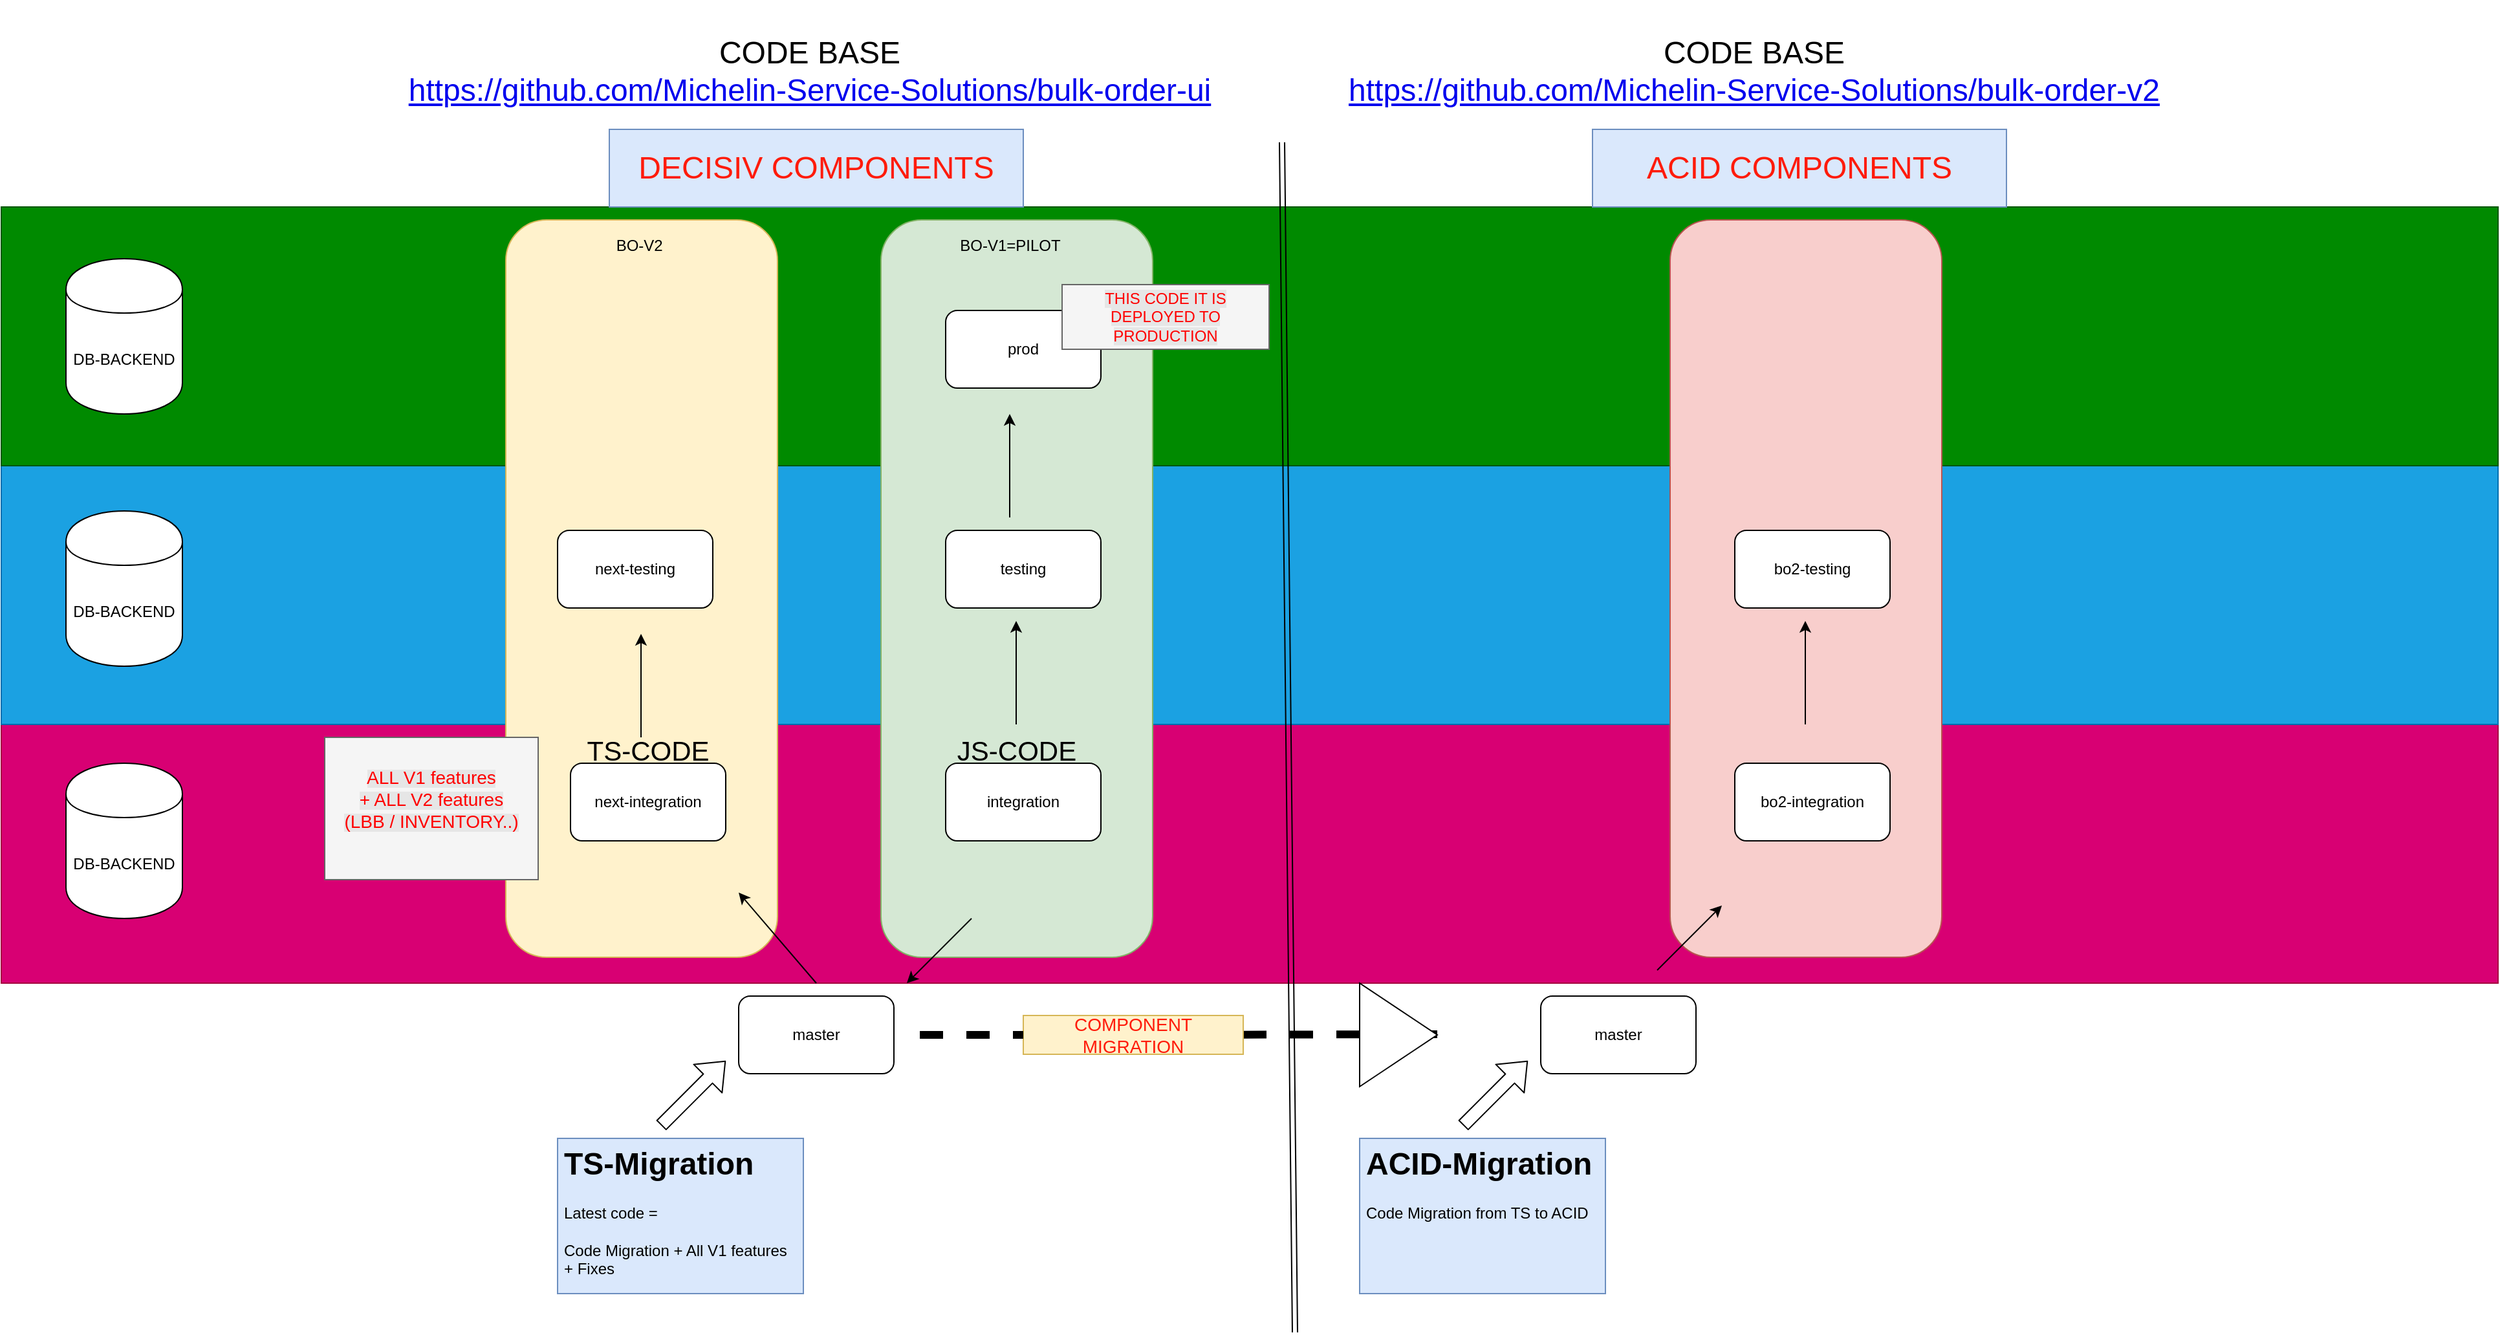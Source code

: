 <mxfile version="13.0.1" type="github">
  <diagram id="TsVsnnMCk7mku42cMs8Y" name="Page-1">
    <mxGraphModel dx="2821" dy="2171" grid="1" gridSize="10" guides="1" tooltips="1" connect="1" arrows="1" fold="1" page="1" pageScale="1" pageWidth="850" pageHeight="1100" math="0" shadow="0">
      <root>
        <mxCell id="0" />
        <mxCell id="1" parent="0" />
        <mxCell id="Tz1nUCaXygPvqpUOyqsq-44" value="" style="rounded=0;whiteSpace=wrap;html=1;fillColor=#d80073;strokeColor=#A50040;fontColor=#ffffff;" parent="1" vertex="1">
          <mxGeometry x="-240" y="470" width="1930" height="200" as="geometry" />
        </mxCell>
        <mxCell id="Tz1nUCaXygPvqpUOyqsq-43" value="" style="rounded=0;whiteSpace=wrap;html=1;fillColor=#1ba1e2;strokeColor=#006EAF;fontColor=#ffffff;" parent="1" vertex="1">
          <mxGeometry x="-240" y="270" width="1930" height="200" as="geometry" />
        </mxCell>
        <mxCell id="Tz1nUCaXygPvqpUOyqsq-42" value="" style="rounded=0;whiteSpace=wrap;html=1;fillColor=#008a00;strokeColor=#005700;fontColor=#ffffff;" parent="1" vertex="1">
          <mxGeometry x="-240" y="70" width="1930" height="200" as="geometry" />
        </mxCell>
        <mxCell id="Tz1nUCaXygPvqpUOyqsq-11" value="" style="rounded=1;whiteSpace=wrap;html=1;fillColor=#fff2cc;strokeColor=#d6b656;" parent="1" vertex="1">
          <mxGeometry x="150" y="80" width="210" height="570" as="geometry" />
        </mxCell>
        <mxCell id="Tz1nUCaXygPvqpUOyqsq-6" value="" style="rounded=1;whiteSpace=wrap;html=1;fillColor=#d5e8d4;strokeColor=#82b366;" parent="1" vertex="1">
          <mxGeometry x="440" y="80" width="210" height="570" as="geometry" />
        </mxCell>
        <mxCell id="Tz1nUCaXygPvqpUOyqsq-2" value="next-integration" style="rounded=1;whiteSpace=wrap;html=1;" parent="1" vertex="1">
          <mxGeometry x="200" y="500" width="120" height="60" as="geometry" />
        </mxCell>
        <mxCell id="Tz1nUCaXygPvqpUOyqsq-3" value="integration" style="rounded=1;whiteSpace=wrap;html=1;" parent="1" vertex="1">
          <mxGeometry x="490" y="500" width="120" height="60" as="geometry" />
        </mxCell>
        <mxCell id="Tz1nUCaXygPvqpUOyqsq-4" value="testing" style="rounded=1;whiteSpace=wrap;html=1;" parent="1" vertex="1">
          <mxGeometry x="490" y="320" width="120" height="60" as="geometry" />
        </mxCell>
        <mxCell id="Tz1nUCaXygPvqpUOyqsq-5" value="prod" style="rounded=1;whiteSpace=wrap;html=1;" parent="1" vertex="1">
          <mxGeometry x="490" y="150" width="120" height="60" as="geometry" />
        </mxCell>
        <mxCell id="Tz1nUCaXygPvqpUOyqsq-7" value="BO-V1=PILOT" style="text;html=1;strokeColor=none;fillColor=none;align=center;verticalAlign=middle;whiteSpace=wrap;rounded=0;" parent="1" vertex="1">
          <mxGeometry x="460" y="90" width="160" height="20" as="geometry" />
        </mxCell>
        <mxCell id="Tz1nUCaXygPvqpUOyqsq-9" value="" style="endArrow=classic;html=1;" parent="1" edge="1">
          <mxGeometry width="50" height="50" relative="1" as="geometry">
            <mxPoint x="544.5" y="470" as="sourcePoint" />
            <mxPoint x="544.5" y="390" as="targetPoint" />
          </mxGeometry>
        </mxCell>
        <mxCell id="Tz1nUCaXygPvqpUOyqsq-10" value="" style="endArrow=classic;html=1;" parent="1" edge="1">
          <mxGeometry width="50" height="50" relative="1" as="geometry">
            <mxPoint x="539.5" y="310" as="sourcePoint" />
            <mxPoint x="539.5" y="230" as="targetPoint" />
          </mxGeometry>
        </mxCell>
        <mxCell id="Tz1nUCaXygPvqpUOyqsq-12" value="BO-V2&amp;nbsp;" style="text;html=1;strokeColor=none;fillColor=none;align=center;verticalAlign=middle;whiteSpace=wrap;rounded=0;" parent="1" vertex="1">
          <mxGeometry x="175" y="90" width="160" height="20" as="geometry" />
        </mxCell>
        <mxCell id="Tz1nUCaXygPvqpUOyqsq-13" value="master" style="rounded=1;whiteSpace=wrap;html=1;" parent="1" vertex="1">
          <mxGeometry x="330" y="680" width="120" height="60" as="geometry" />
        </mxCell>
        <mxCell id="Tz1nUCaXygPvqpUOyqsq-14" value="" style="endArrow=classic;html=1;" parent="1" edge="1">
          <mxGeometry width="50" height="50" relative="1" as="geometry">
            <mxPoint x="510" y="620" as="sourcePoint" />
            <mxPoint x="460" y="670" as="targetPoint" />
          </mxGeometry>
        </mxCell>
        <mxCell id="Tz1nUCaXygPvqpUOyqsq-15" value="" style="shape=flexArrow;endArrow=classic;html=1;" parent="1" edge="1">
          <mxGeometry width="50" height="50" relative="1" as="geometry">
            <mxPoint x="270" y="780" as="sourcePoint" />
            <mxPoint x="320" y="730" as="targetPoint" />
          </mxGeometry>
        </mxCell>
        <mxCell id="Tz1nUCaXygPvqpUOyqsq-16" value="&lt;h1&gt;TS-Migration&lt;/h1&gt;&lt;p&gt;Latest code =&amp;nbsp;&lt;br&gt;&lt;br&gt;Code Migration + All V1 features + Fixes&lt;/p&gt;" style="text;html=1;strokeColor=#6c8ebf;fillColor=#dae8fc;spacing=5;spacingTop=-20;whiteSpace=wrap;overflow=hidden;rounded=0;" parent="1" vertex="1">
          <mxGeometry x="190" y="790" width="190" height="120" as="geometry" />
        </mxCell>
        <mxCell id="Tz1nUCaXygPvqpUOyqsq-18" value="" style="endArrow=classic;html=1;" parent="1" edge="1">
          <mxGeometry width="50" height="50" relative="1" as="geometry">
            <mxPoint x="390" y="670" as="sourcePoint" />
            <mxPoint x="330" y="600" as="targetPoint" />
          </mxGeometry>
        </mxCell>
        <mxCell id="Tz1nUCaXygPvqpUOyqsq-19" value="next-testing" style="rounded=1;whiteSpace=wrap;html=1;" parent="1" vertex="1">
          <mxGeometry x="190" y="320" width="120" height="60" as="geometry" />
        </mxCell>
        <mxCell id="Tz1nUCaXygPvqpUOyqsq-20" value="" style="endArrow=classic;html=1;" parent="1" edge="1">
          <mxGeometry width="50" height="50" relative="1" as="geometry">
            <mxPoint x="254.5" y="480" as="sourcePoint" />
            <mxPoint x="254.5" y="400" as="targetPoint" />
          </mxGeometry>
        </mxCell>
        <mxCell id="Tz1nUCaXygPvqpUOyqsq-21" value="" style="rounded=1;whiteSpace=wrap;html=1;fillColor=#f8cecc;strokeColor=#b85450;" parent="1" vertex="1">
          <mxGeometry x="1050" y="80" width="210" height="570" as="geometry" />
        </mxCell>
        <mxCell id="Tz1nUCaXygPvqpUOyqsq-22" value="" style="shape=link;html=1;" parent="1" edge="1">
          <mxGeometry width="50" height="50" relative="1" as="geometry">
            <mxPoint x="760" y="940" as="sourcePoint" />
            <mxPoint x="750" y="20" as="targetPoint" />
          </mxGeometry>
        </mxCell>
        <mxCell id="Tz1nUCaXygPvqpUOyqsq-23" value="&lt;font style=&quot;font-size: 24px&quot;&gt;CODE BASE&lt;br&gt;&lt;a href=&quot;https://github.com/Michelin-Service-Solutions/bulk-order-ui&quot;&gt;https://github.com/Michelin-Service-Solutions/bulk-order-ui&lt;/a&gt;&lt;/font&gt;" style="text;html=1;strokeColor=none;fillColor=none;align=center;verticalAlign=middle;whiteSpace=wrap;rounded=0;" parent="1" vertex="1">
          <mxGeometry x="50" y="-90" width="670" height="110" as="geometry" />
        </mxCell>
        <mxCell id="Tz1nUCaXygPvqpUOyqsq-24" value="&lt;font style=&quot;font-size: 24px&quot;&gt;CODE BASE&lt;br&gt;&lt;a href=&quot;https://github.com/Michelin-Service-Solutions/bulk-order-v2&quot;&gt;https://github.com/Michelin-Service-Solutions/bulk-order-v2&lt;/a&gt;&lt;br&gt;&lt;/font&gt;" style="text;html=1;strokeColor=none;fillColor=none;align=center;verticalAlign=middle;whiteSpace=wrap;rounded=0;" parent="1" vertex="1">
          <mxGeometry x="780" y="-90" width="670" height="110" as="geometry" />
        </mxCell>
        <mxCell id="Tz1nUCaXygPvqpUOyqsq-26" value="bo2-integration" style="rounded=1;whiteSpace=wrap;html=1;" parent="1" vertex="1">
          <mxGeometry x="1100" y="500" width="120" height="60" as="geometry" />
        </mxCell>
        <mxCell id="Tz1nUCaXygPvqpUOyqsq-27" value="bo2-testing" style="rounded=1;whiteSpace=wrap;html=1;" parent="1" vertex="1">
          <mxGeometry x="1100" y="320" width="120" height="60" as="geometry" />
        </mxCell>
        <mxCell id="Tz1nUCaXygPvqpUOyqsq-28" value="" style="endArrow=classic;html=1;" parent="1" edge="1">
          <mxGeometry width="50" height="50" relative="1" as="geometry">
            <mxPoint x="1154.5" y="470" as="sourcePoint" />
            <mxPoint x="1154.5" y="390" as="targetPoint" />
          </mxGeometry>
        </mxCell>
        <mxCell id="Tz1nUCaXygPvqpUOyqsq-29" value="master" style="rounded=1;whiteSpace=wrap;html=1;" parent="1" vertex="1">
          <mxGeometry x="950" y="680" width="120" height="60" as="geometry" />
        </mxCell>
        <mxCell id="Tz1nUCaXygPvqpUOyqsq-31" value="" style="endArrow=classic;html=1;" parent="1" edge="1">
          <mxGeometry width="50" height="50" relative="1" as="geometry">
            <mxPoint x="1040" y="660" as="sourcePoint" />
            <mxPoint x="1090" y="610" as="targetPoint" />
          </mxGeometry>
        </mxCell>
        <mxCell id="Tz1nUCaXygPvqpUOyqsq-33" value="" style="shape=flexArrow;endArrow=classic;html=1;" parent="1" edge="1">
          <mxGeometry width="50" height="50" relative="1" as="geometry">
            <mxPoint x="890" y="780" as="sourcePoint" />
            <mxPoint x="940" y="730" as="targetPoint" />
          </mxGeometry>
        </mxCell>
        <mxCell id="Tz1nUCaXygPvqpUOyqsq-34" value="&lt;h1&gt;ACID-Migration&lt;/h1&gt;&lt;p&gt;Code Migration from TS to ACID&lt;/p&gt;" style="text;html=1;strokeColor=#6c8ebf;fillColor=#dae8fc;spacing=5;spacingTop=-20;whiteSpace=wrap;overflow=hidden;rounded=0;" parent="1" vertex="1">
          <mxGeometry x="810" y="790" width="190" height="120" as="geometry" />
        </mxCell>
        <mxCell id="Tz1nUCaXygPvqpUOyqsq-35" value="" style="endArrow=none;dashed=1;html=1;strokeWidth=6;" parent="1" edge="1" source="mO4okJdVT60lnkn-CCLk-2">
          <mxGeometry width="50" height="50" relative="1" as="geometry">
            <mxPoint x="470" y="710" as="sourcePoint" />
            <mxPoint x="870" y="709.5" as="targetPoint" />
          </mxGeometry>
        </mxCell>
        <mxCell id="Tz1nUCaXygPvqpUOyqsq-36" value="" style="triangle;whiteSpace=wrap;html=1;" parent="1" vertex="1">
          <mxGeometry x="810" y="670" width="60" height="80" as="geometry" />
        </mxCell>
        <mxCell id="Tz1nUCaXygPvqpUOyqsq-38" value="DB-BACKEND" style="shape=cylinder;whiteSpace=wrap;html=1;boundedLbl=1;backgroundOutline=1;" parent="1" vertex="1">
          <mxGeometry x="-190" y="305" width="90" height="120" as="geometry" />
        </mxCell>
        <mxCell id="Tz1nUCaXygPvqpUOyqsq-40" value="DB-BACKEND" style="shape=cylinder;whiteSpace=wrap;html=1;boundedLbl=1;backgroundOutline=1;" parent="1" vertex="1">
          <mxGeometry x="-190" y="500" width="90" height="120" as="geometry" />
        </mxCell>
        <mxCell id="Tz1nUCaXygPvqpUOyqsq-41" value="DB-BACKEND" style="shape=cylinder;whiteSpace=wrap;html=1;boundedLbl=1;backgroundOutline=1;" parent="1" vertex="1">
          <mxGeometry x="-190" y="110" width="90" height="120" as="geometry" />
        </mxCell>
        <mxCell id="XewtoU3do0jHRPtYfVXp-1" value="&lt;font style=&quot;font-size: 24px&quot; color=&quot;#ff1b0a&quot;&gt;DECISIV COMPONENTS&lt;/font&gt;" style="text;html=1;strokeColor=#6c8ebf;fillColor=#dae8fc;align=center;verticalAlign=middle;whiteSpace=wrap;rounded=0;" parent="1" vertex="1">
          <mxGeometry x="230" y="10" width="320" height="60" as="geometry" />
        </mxCell>
        <mxCell id="XewtoU3do0jHRPtYfVXp-2" value="&lt;font style=&quot;font-size: 21px&quot;&gt;JS-CODE&lt;/font&gt;" style="text;html=1;strokeColor=none;fillColor=none;align=center;verticalAlign=middle;whiteSpace=wrap;rounded=0;" parent="1" vertex="1">
          <mxGeometry x="480" y="480" width="130" height="20" as="geometry" />
        </mxCell>
        <mxCell id="mO4okJdVT60lnkn-CCLk-1" value="&lt;font style=&quot;font-size: 24px&quot; color=&quot;#ff1b0a&quot;&gt;ACID COMPONENTS&lt;/font&gt;" style="text;html=1;strokeColor=#6c8ebf;fillColor=#dae8fc;align=center;verticalAlign=middle;whiteSpace=wrap;rounded=0;" vertex="1" parent="1">
          <mxGeometry x="990" y="10" width="320" height="60" as="geometry" />
        </mxCell>
        <mxCell id="mO4okJdVT60lnkn-CCLk-2" value="&lt;font color=&quot;#ff1b0a&quot; style=&quot;font-size: 14px&quot;&gt;COMPONENT MIGRATION&lt;/font&gt;" style="text;html=1;strokeColor=#d6b656;fillColor=#fff2cc;align=center;verticalAlign=middle;whiteSpace=wrap;rounded=0;" vertex="1" parent="1">
          <mxGeometry x="550" y="695" width="170" height="30" as="geometry" />
        </mxCell>
        <mxCell id="mO4okJdVT60lnkn-CCLk-3" value="" style="endArrow=none;dashed=1;html=1;strokeWidth=6;" edge="1" parent="1" target="mO4okJdVT60lnkn-CCLk-2">
          <mxGeometry width="50" height="50" relative="1" as="geometry">
            <mxPoint x="470" y="710" as="sourcePoint" />
            <mxPoint x="870" y="709.5" as="targetPoint" />
          </mxGeometry>
        </mxCell>
        <mxCell id="mO4okJdVT60lnkn-CCLk-4" value="&lt;font style=&quot;font-size: 21px&quot;&gt;TS-CODE&lt;/font&gt;" style="text;html=1;strokeColor=none;fillColor=none;align=center;verticalAlign=middle;whiteSpace=wrap;rounded=0;" vertex="1" parent="1">
          <mxGeometry x="195" y="480" width="130" height="20" as="geometry" />
        </mxCell>
        <mxCell id="mO4okJdVT60lnkn-CCLk-5" value="&lt;font color=&quot;#ff0000&quot; style=&quot;background-color: rgb(230 , 230 , 230)&quot;&gt;THIS CODE IT IS DEPLOYED TO PRODUCTION&lt;/font&gt;" style="text;html=1;strokeColor=#666666;fillColor=#f5f5f5;align=center;verticalAlign=middle;whiteSpace=wrap;rounded=0;fontColor=#333333;" vertex="1" parent="1">
          <mxGeometry x="580" y="130" width="160" height="50" as="geometry" />
        </mxCell>
        <mxCell id="mO4okJdVT60lnkn-CCLk-6" value="&lt;font color=&quot;#ff0000&quot; style=&quot;background-color: rgb(230 , 230 , 230)&quot;&gt;&lt;font style=&quot;font-size: 14px&quot;&gt;ALL V1 features&lt;br&gt;+ ALL V2 features &lt;br&gt;(LBB / INVENTORY..)&lt;br&gt;&lt;/font&gt;&lt;br&gt;&lt;/font&gt;" style="text;html=1;strokeColor=#666666;fillColor=#f5f5f5;align=center;verticalAlign=middle;whiteSpace=wrap;rounded=0;fontColor=#333333;" vertex="1" parent="1">
          <mxGeometry x="10" y="480" width="165" height="110" as="geometry" />
        </mxCell>
      </root>
    </mxGraphModel>
  </diagram>
</mxfile>
